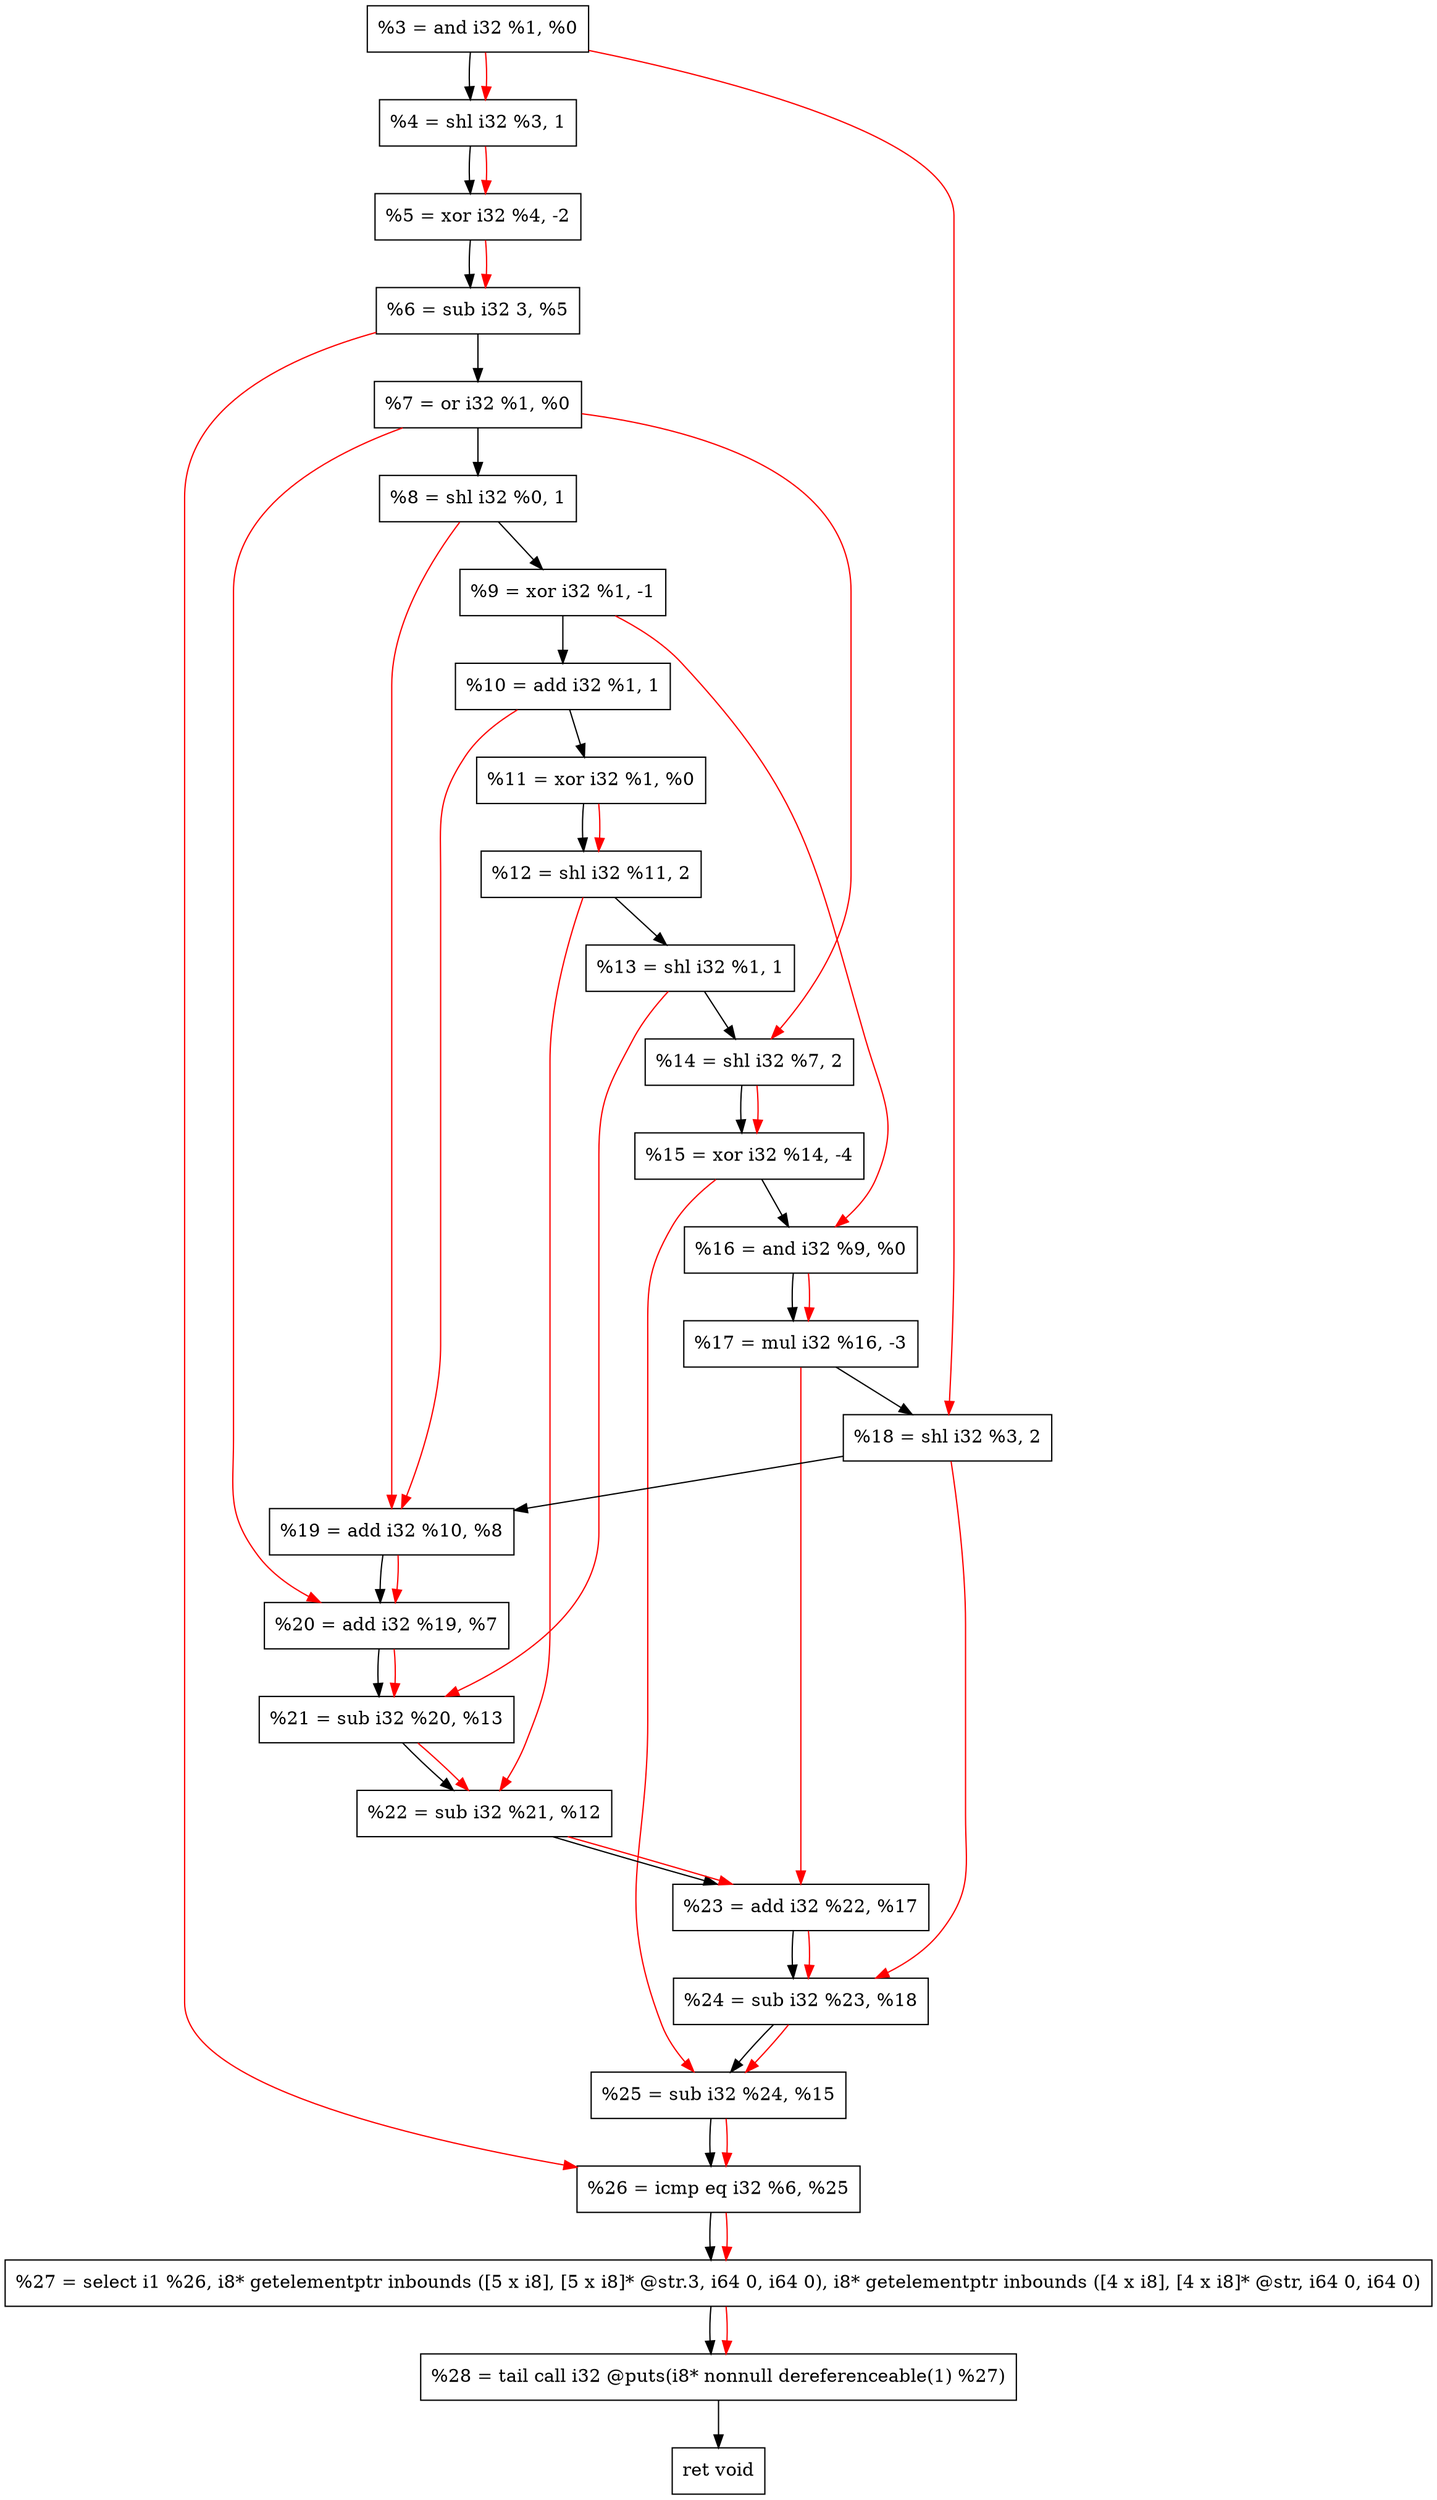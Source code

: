 digraph "DFG for'crackme' function" {
	Node0xc62530[shape=record, label="  %3 = and i32 %1, %0"];
	Node0xc62be0[shape=record, label="  %4 = shl i32 %3, 1"];
	Node0xc62ca0[shape=record, label="  %5 = xor i32 %4, -2"];
	Node0xc62d40[shape=record, label="  %6 = sub i32 3, %5"];
	Node0xc62db0[shape=record, label="  %7 = or i32 %1, %0"];
	Node0xc62e20[shape=record, label="  %8 = shl i32 %0, 1"];
	Node0xc62ec0[shape=record, label="  %9 = xor i32 %1, -1"];
	Node0xc62f30[shape=record, label="  %10 = add i32 %1, 1"];
	Node0xc62fa0[shape=record, label="  %11 = xor i32 %1, %0"];
	Node0xc63040[shape=record, label="  %12 = shl i32 %11, 2"];
	Node0xc630b0[shape=record, label="  %13 = shl i32 %1, 1"];
	Node0xc63120[shape=record, label="  %14 = shl i32 %7, 2"];
	Node0xc631c0[shape=record, label="  %15 = xor i32 %14, -4"];
	Node0xc63230[shape=record, label="  %16 = and i32 %9, %0"];
	Node0xc632d0[shape=record, label="  %17 = mul i32 %16, -3"];
	Node0xc63340[shape=record, label="  %18 = shl i32 %3, 2"];
	Node0xc633b0[shape=record, label="  %19 = add i32 %10, %8"];
	Node0xc63420[shape=record, label="  %20 = add i32 %19, %7"];
	Node0xc63490[shape=record, label="  %21 = sub i32 %20, %13"];
	Node0xc63500[shape=record, label="  %22 = sub i32 %21, %12"];
	Node0xc63570[shape=record, label="  %23 = add i32 %22, %17"];
	Node0xc635e0[shape=record, label="  %24 = sub i32 %23, %18"];
	Node0xc63650[shape=record, label="  %25 = sub i32 %24, %15"];
	Node0xc636c0[shape=record, label="  %26 = icmp eq i32 %6, %25"];
	Node0xc03268[shape=record, label="  %27 = select i1 %26, i8* getelementptr inbounds ([5 x i8], [5 x i8]* @str.3, i64 0, i64 0), i8* getelementptr inbounds ([4 x i8], [4 x i8]* @str, i64 0, i64 0)"];
	Node0xc63b60[shape=record, label="  %28 = tail call i32 @puts(i8* nonnull dereferenceable(1) %27)"];
	Node0xc63bb0[shape=record, label="  ret void"];
	Node0xc62530 -> Node0xc62be0;
	Node0xc62be0 -> Node0xc62ca0;
	Node0xc62ca0 -> Node0xc62d40;
	Node0xc62d40 -> Node0xc62db0;
	Node0xc62db0 -> Node0xc62e20;
	Node0xc62e20 -> Node0xc62ec0;
	Node0xc62ec0 -> Node0xc62f30;
	Node0xc62f30 -> Node0xc62fa0;
	Node0xc62fa0 -> Node0xc63040;
	Node0xc63040 -> Node0xc630b0;
	Node0xc630b0 -> Node0xc63120;
	Node0xc63120 -> Node0xc631c0;
	Node0xc631c0 -> Node0xc63230;
	Node0xc63230 -> Node0xc632d0;
	Node0xc632d0 -> Node0xc63340;
	Node0xc63340 -> Node0xc633b0;
	Node0xc633b0 -> Node0xc63420;
	Node0xc63420 -> Node0xc63490;
	Node0xc63490 -> Node0xc63500;
	Node0xc63500 -> Node0xc63570;
	Node0xc63570 -> Node0xc635e0;
	Node0xc635e0 -> Node0xc63650;
	Node0xc63650 -> Node0xc636c0;
	Node0xc636c0 -> Node0xc03268;
	Node0xc03268 -> Node0xc63b60;
	Node0xc63b60 -> Node0xc63bb0;
edge [color=red]
	Node0xc62530 -> Node0xc62be0;
	Node0xc62be0 -> Node0xc62ca0;
	Node0xc62ca0 -> Node0xc62d40;
	Node0xc62fa0 -> Node0xc63040;
	Node0xc62db0 -> Node0xc63120;
	Node0xc63120 -> Node0xc631c0;
	Node0xc62ec0 -> Node0xc63230;
	Node0xc63230 -> Node0xc632d0;
	Node0xc62530 -> Node0xc63340;
	Node0xc62f30 -> Node0xc633b0;
	Node0xc62e20 -> Node0xc633b0;
	Node0xc633b0 -> Node0xc63420;
	Node0xc62db0 -> Node0xc63420;
	Node0xc63420 -> Node0xc63490;
	Node0xc630b0 -> Node0xc63490;
	Node0xc63490 -> Node0xc63500;
	Node0xc63040 -> Node0xc63500;
	Node0xc63500 -> Node0xc63570;
	Node0xc632d0 -> Node0xc63570;
	Node0xc63570 -> Node0xc635e0;
	Node0xc63340 -> Node0xc635e0;
	Node0xc635e0 -> Node0xc63650;
	Node0xc631c0 -> Node0xc63650;
	Node0xc62d40 -> Node0xc636c0;
	Node0xc63650 -> Node0xc636c0;
	Node0xc636c0 -> Node0xc03268;
	Node0xc03268 -> Node0xc63b60;
}

